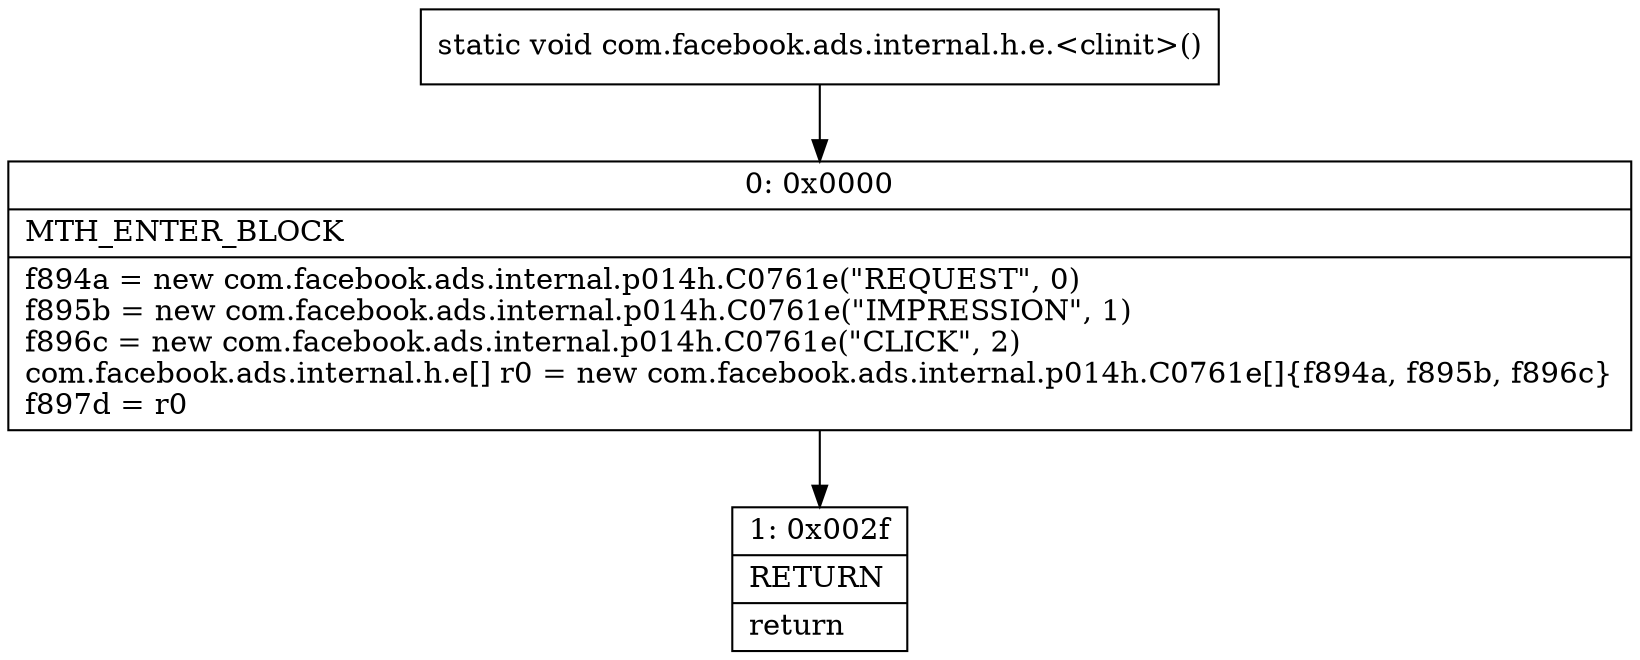 digraph "CFG forcom.facebook.ads.internal.h.e.\<clinit\>()V" {
Node_0 [shape=record,label="{0\:\ 0x0000|MTH_ENTER_BLOCK\l|f894a = new com.facebook.ads.internal.p014h.C0761e(\"REQUEST\", 0)\lf895b = new com.facebook.ads.internal.p014h.C0761e(\"IMPRESSION\", 1)\lf896c = new com.facebook.ads.internal.p014h.C0761e(\"CLICK\", 2)\lcom.facebook.ads.internal.h.e[] r0 = new com.facebook.ads.internal.p014h.C0761e[]\{f894a, f895b, f896c\}\lf897d = r0\l}"];
Node_1 [shape=record,label="{1\:\ 0x002f|RETURN\l|return\l}"];
MethodNode[shape=record,label="{static void com.facebook.ads.internal.h.e.\<clinit\>() }"];
MethodNode -> Node_0;
Node_0 -> Node_1;
}

